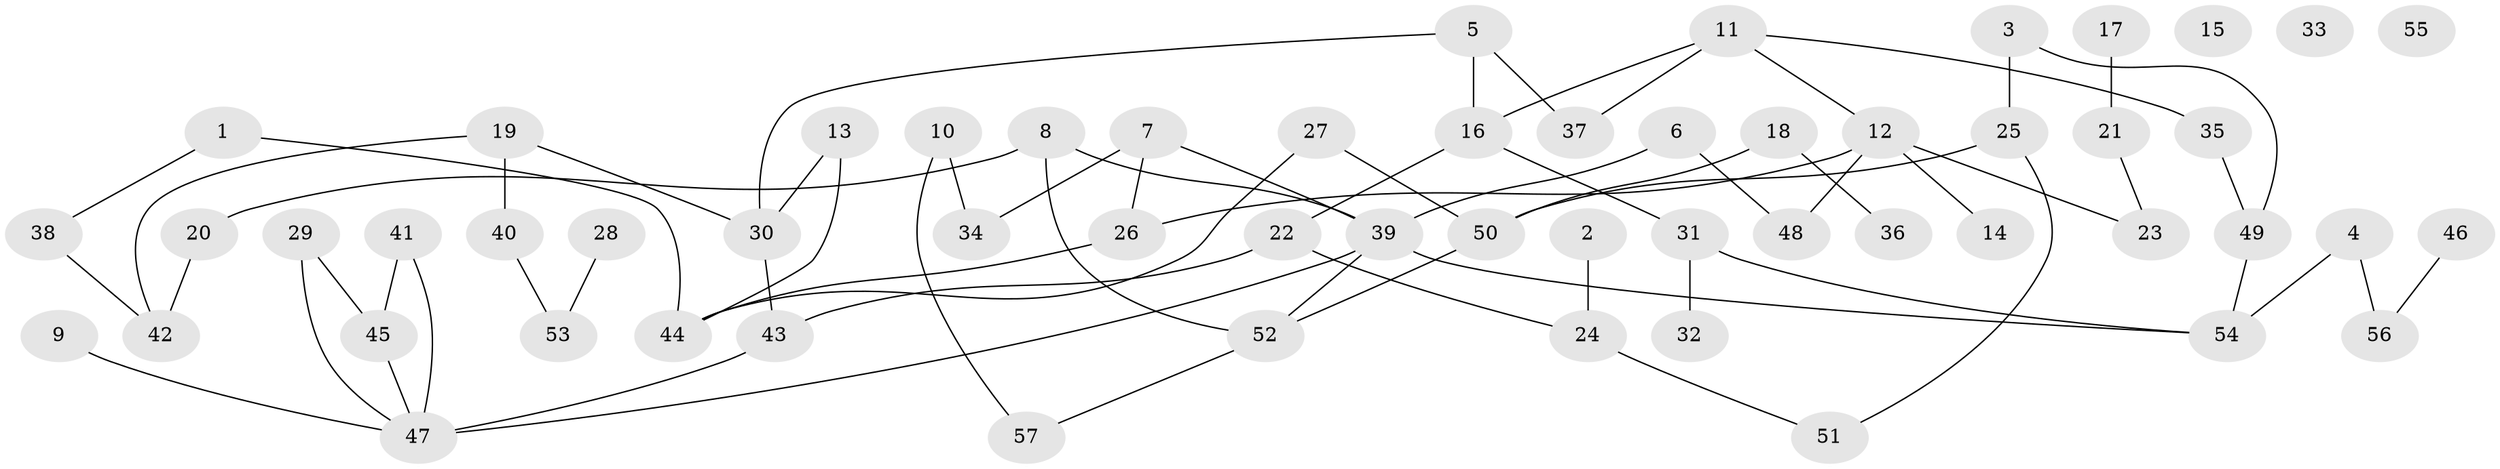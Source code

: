 // Generated by graph-tools (version 1.1) at 2025/33/03/09/25 02:33:43]
// undirected, 57 vertices, 69 edges
graph export_dot {
graph [start="1"]
  node [color=gray90,style=filled];
  1;
  2;
  3;
  4;
  5;
  6;
  7;
  8;
  9;
  10;
  11;
  12;
  13;
  14;
  15;
  16;
  17;
  18;
  19;
  20;
  21;
  22;
  23;
  24;
  25;
  26;
  27;
  28;
  29;
  30;
  31;
  32;
  33;
  34;
  35;
  36;
  37;
  38;
  39;
  40;
  41;
  42;
  43;
  44;
  45;
  46;
  47;
  48;
  49;
  50;
  51;
  52;
  53;
  54;
  55;
  56;
  57;
  1 -- 38;
  1 -- 44;
  2 -- 24;
  3 -- 25;
  3 -- 49;
  4 -- 54;
  4 -- 56;
  5 -- 16;
  5 -- 30;
  5 -- 37;
  6 -- 39;
  6 -- 48;
  7 -- 26;
  7 -- 34;
  7 -- 39;
  8 -- 20;
  8 -- 39;
  8 -- 52;
  9 -- 47;
  10 -- 34;
  10 -- 57;
  11 -- 12;
  11 -- 16;
  11 -- 35;
  11 -- 37;
  12 -- 14;
  12 -- 23;
  12 -- 26;
  12 -- 48;
  13 -- 30;
  13 -- 44;
  16 -- 22;
  16 -- 31;
  17 -- 21;
  18 -- 36;
  18 -- 50;
  19 -- 30;
  19 -- 40;
  19 -- 42;
  20 -- 42;
  21 -- 23;
  22 -- 24;
  22 -- 43;
  24 -- 51;
  25 -- 50;
  25 -- 51;
  26 -- 44;
  27 -- 44;
  27 -- 50;
  28 -- 53;
  29 -- 45;
  29 -- 47;
  30 -- 43;
  31 -- 32;
  31 -- 54;
  35 -- 49;
  38 -- 42;
  39 -- 47;
  39 -- 52;
  39 -- 54;
  40 -- 53;
  41 -- 45;
  41 -- 47;
  43 -- 47;
  45 -- 47;
  46 -- 56;
  49 -- 54;
  50 -- 52;
  52 -- 57;
}
